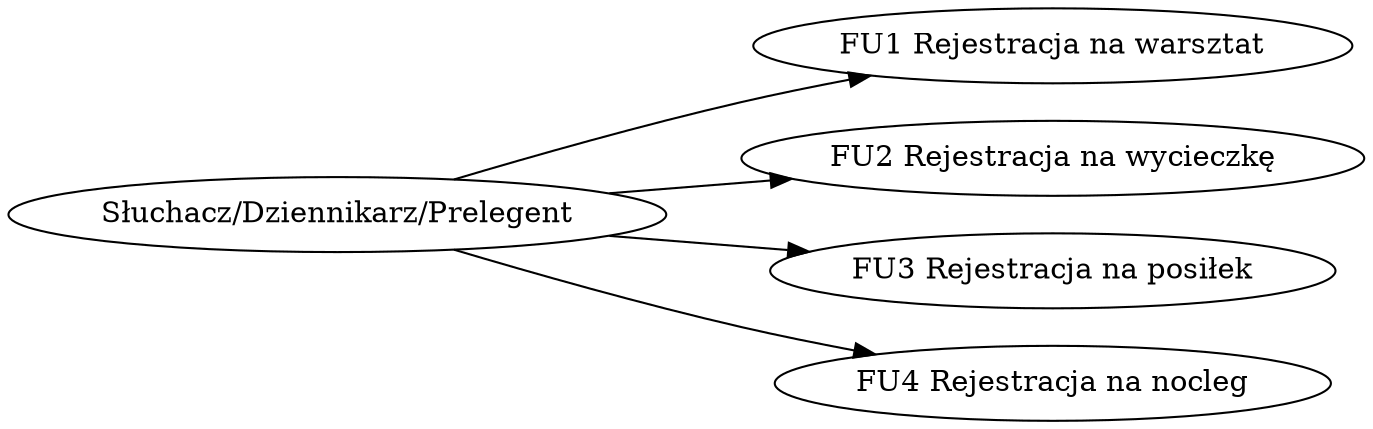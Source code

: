digraph { rankdir=LR; "Słuchacz/Dziennikarz/Prelegent" -> "FU1 Rejestracja na warsztat" 
"Słuchacz/Dziennikarz/Prelegent" -> "FU2 Rejestracja na wycieczkę" 
"Słuchacz/Dziennikarz/Prelegent" -> "FU3 Rejestracja na posiłek" 
"Słuchacz/Dziennikarz/Prelegent" -> "FU4 Rejestracja na nocleg" 
 }